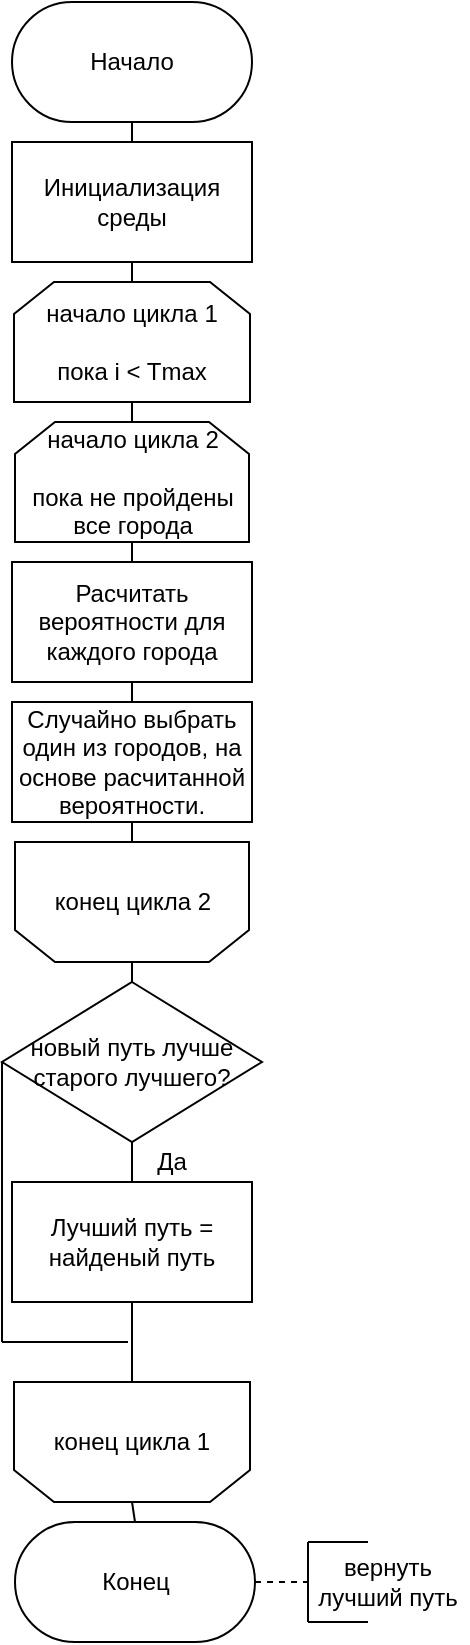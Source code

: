 <mxfile version="10.7.5" type="device"><diagram id="fdi5jTpvu3Vt0dvzzY6a" name="Page-1"><mxGraphModel dx="788" dy="959" grid="1" gridSize="10" guides="1" tooltips="1" connect="1" arrows="1" fold="1" page="1" pageScale="1" pageWidth="827" pageHeight="1169" math="0" shadow="0"><root><mxCell id="0"/><mxCell id="1" parent="0"/><mxCell id="CtskG5aWmMlODIJyLJDD-1" value="Начало&lt;br&gt;" style="rounded=1;whiteSpace=wrap;html=1;arcSize=50;" vertex="1" parent="1"><mxGeometry x="292" y="120" width="120" height="60" as="geometry"/></mxCell><mxCell id="CtskG5aWmMlODIJyLJDD-2" value="Инициализация среды" style="rounded=0;whiteSpace=wrap;html=1;" vertex="1" parent="1"><mxGeometry x="292" y="190" width="120" height="60" as="geometry"/></mxCell><mxCell id="CtskG5aWmMlODIJyLJDD-3" value="" style="endArrow=none;html=1;entryX=0.5;entryY=1;entryDx=0;entryDy=0;exitX=0.5;exitY=0;exitDx=0;exitDy=0;" edge="1" parent="1" source="CtskG5aWmMlODIJyLJDD-2" target="CtskG5aWmMlODIJyLJDD-1"><mxGeometry width="50" height="50" relative="1" as="geometry"><mxPoint x="170" y="250" as="sourcePoint"/><mxPoint x="220" y="200" as="targetPoint"/></mxGeometry></mxCell><mxCell id="CtskG5aWmMlODIJyLJDD-6" value="начало цикла 1&lt;br&gt;&lt;br&gt;пока i &amp;lt; Tmax&lt;br&gt;" style="shape=loopLimit;whiteSpace=wrap;html=1;" vertex="1" parent="1"><mxGeometry x="293" y="260" width="118" height="60" as="geometry"/></mxCell><mxCell id="CtskG5aWmMlODIJyLJDD-7" value="" style="endArrow=none;html=1;entryX=0.5;entryY=1;entryDx=0;entryDy=0;exitX=0.5;exitY=0;exitDx=0;exitDy=0;" edge="1" parent="1" source="CtskG5aWmMlODIJyLJDD-6" target="CtskG5aWmMlODIJyLJDD-2"><mxGeometry width="50" height="50" relative="1" as="geometry"><mxPoint x="130" y="330" as="sourcePoint"/><mxPoint x="180" y="280" as="targetPoint"/></mxGeometry></mxCell><mxCell id="CtskG5aWmMlODIJyLJDD-8" value="начало цикла 2&lt;br&gt;&lt;br&gt;пока не пройдены все города&lt;br&gt;" style="shape=loopLimit;whiteSpace=wrap;html=1;" vertex="1" parent="1"><mxGeometry x="293.5" y="330" width="117" height="60" as="geometry"/></mxCell><mxCell id="CtskG5aWmMlODIJyLJDD-9" value="" style="endArrow=none;html=1;entryX=0.5;entryY=1;entryDx=0;entryDy=0;exitX=0.5;exitY=0;exitDx=0;exitDy=0;" edge="1" parent="1" source="CtskG5aWmMlODIJyLJDD-8" target="CtskG5aWmMlODIJyLJDD-6"><mxGeometry width="50" height="50" relative="1" as="geometry"><mxPoint x="210" y="360" as="sourcePoint"/><mxPoint x="260" y="310" as="targetPoint"/></mxGeometry></mxCell><mxCell id="CtskG5aWmMlODIJyLJDD-10" value="Расчитать вероятности для каждого города" style="rounded=0;whiteSpace=wrap;html=1;" vertex="1" parent="1"><mxGeometry x="292" y="400" width="120" height="60" as="geometry"/></mxCell><mxCell id="CtskG5aWmMlODIJyLJDD-11" value="" style="endArrow=none;html=1;entryX=0.5;entryY=1;entryDx=0;entryDy=0;exitX=0.5;exitY=0;exitDx=0;exitDy=0;" edge="1" parent="1" source="CtskG5aWmMlODIJyLJDD-10" target="CtskG5aWmMlODIJyLJDD-8"><mxGeometry width="50" height="50" relative="1" as="geometry"><mxPoint x="240" y="480" as="sourcePoint"/><mxPoint x="290" y="430" as="targetPoint"/></mxGeometry></mxCell><mxCell id="CtskG5aWmMlODIJyLJDD-12" value="Случайно выбрать один из городов, на основе расчитанной вероятности." style="rounded=0;whiteSpace=wrap;html=1;" vertex="1" parent="1"><mxGeometry x="292" y="470" width="120" height="60" as="geometry"/></mxCell><mxCell id="CtskG5aWmMlODIJyLJDD-13" value="" style="endArrow=none;html=1;entryX=0.5;entryY=1;entryDx=0;entryDy=0;exitX=0.5;exitY=0;exitDx=0;exitDy=0;" edge="1" parent="1" source="CtskG5aWmMlODIJyLJDD-12" target="CtskG5aWmMlODIJyLJDD-10"><mxGeometry width="50" height="50" relative="1" as="geometry"><mxPoint x="160" y="480" as="sourcePoint"/><mxPoint x="210" y="430" as="targetPoint"/></mxGeometry></mxCell><mxCell id="CtskG5aWmMlODIJyLJDD-14" value="конец цикла 2" style="shape=loopLimit;whiteSpace=wrap;html=1;direction=west;" vertex="1" parent="1"><mxGeometry x="293.5" y="540" width="117" height="60" as="geometry"/></mxCell><mxCell id="CtskG5aWmMlODIJyLJDD-15" value="" style="endArrow=none;html=1;entryX=0.5;entryY=1;entryDx=0;entryDy=0;exitX=0.5;exitY=1;exitDx=0;exitDy=0;" edge="1" parent="1" source="CtskG5aWmMlODIJyLJDD-14" target="CtskG5aWmMlODIJyLJDD-12"><mxGeometry width="50" height="50" relative="1" as="geometry"><mxPoint x="200" y="520" as="sourcePoint"/><mxPoint x="250" y="470" as="targetPoint"/></mxGeometry></mxCell><mxCell id="CtskG5aWmMlODIJyLJDD-16" value="новый путь лучше старого лучшего?" style="rhombus;whiteSpace=wrap;html=1;" vertex="1" parent="1"><mxGeometry x="287" y="610" width="130" height="80" as="geometry"/></mxCell><mxCell id="CtskG5aWmMlODIJyLJDD-17" value="" style="endArrow=none;html=1;entryX=0.5;entryY=0;entryDx=0;entryDy=0;exitX=0.5;exitY=0;exitDx=0;exitDy=0;" edge="1" parent="1" source="CtskG5aWmMlODIJyLJDD-14" target="CtskG5aWmMlODIJyLJDD-16"><mxGeometry width="50" height="50" relative="1" as="geometry"><mxPoint x="170" y="620" as="sourcePoint"/><mxPoint x="220" y="570" as="targetPoint"/></mxGeometry></mxCell><mxCell id="CtskG5aWmMlODIJyLJDD-18" value="" style="endArrow=none;html=1;entryX=0.5;entryY=1;entryDx=0;entryDy=0;" edge="1" parent="1" target="CtskG5aWmMlODIJyLJDD-16"><mxGeometry width="50" height="50" relative="1" as="geometry"><mxPoint x="352" y="710" as="sourcePoint"/><mxPoint x="370" y="710" as="targetPoint"/></mxGeometry></mxCell><mxCell id="CtskG5aWmMlODIJyLJDD-19" value="Лучший путь = найденый путь" style="rounded=0;whiteSpace=wrap;html=1;" vertex="1" parent="1"><mxGeometry x="292" y="710" width="120" height="60" as="geometry"/></mxCell><mxCell id="CtskG5aWmMlODIJyLJDD-20" value="" style="endArrow=none;html=1;entryX=0;entryY=0.5;entryDx=0;entryDy=0;" edge="1" parent="1" target="CtskG5aWmMlODIJyLJDD-16"><mxGeometry width="50" height="50" relative="1" as="geometry"><mxPoint x="287" y="790" as="sourcePoint"/><mxPoint x="240" y="680" as="targetPoint"/></mxGeometry></mxCell><mxCell id="CtskG5aWmMlODIJyLJDD-23" value="Да&lt;br&gt;" style="text;html=1;strokeColor=none;fillColor=none;align=center;verticalAlign=middle;whiteSpace=wrap;rounded=0;" vertex="1" parent="1"><mxGeometry x="352" y="690" width="40" height="20" as="geometry"/></mxCell><mxCell id="CtskG5aWmMlODIJyLJDD-24" value="конец цикла 1&lt;br&gt;" style="shape=loopLimit;whiteSpace=wrap;html=1;direction=west;" vertex="1" parent="1"><mxGeometry x="293" y="810" width="118" height="60" as="geometry"/></mxCell><mxCell id="CtskG5aWmMlODIJyLJDD-26" value="" style="endArrow=none;html=1;entryX=0.5;entryY=1;entryDx=0;entryDy=0;exitX=0.5;exitY=1;exitDx=0;exitDy=0;" edge="1" parent="1" source="CtskG5aWmMlODIJyLJDD-24" target="CtskG5aWmMlODIJyLJDD-19"><mxGeometry width="50" height="50" relative="1" as="geometry"><mxPoint x="320" y="830" as="sourcePoint"/><mxPoint x="370" y="780" as="targetPoint"/></mxGeometry></mxCell><mxCell id="CtskG5aWmMlODIJyLJDD-27" value="" style="endArrow=none;html=1;" edge="1" parent="1"><mxGeometry width="50" height="50" relative="1" as="geometry"><mxPoint x="287" y="790" as="sourcePoint"/><mxPoint x="350" y="790" as="targetPoint"/></mxGeometry></mxCell><mxCell id="CtskG5aWmMlODIJyLJDD-28" value="Конец" style="rounded=1;whiteSpace=wrap;html=1;arcSize=50;" vertex="1" parent="1"><mxGeometry x="293.5" y="880" width="120" height="60" as="geometry"/></mxCell><mxCell id="CtskG5aWmMlODIJyLJDD-29" value="" style="endArrow=none;html=1;entryX=0.5;entryY=0;entryDx=0;entryDy=0;exitX=0.5;exitY=0;exitDx=0;exitDy=0;" edge="1" parent="1" source="CtskG5aWmMlODIJyLJDD-28" target="CtskG5aWmMlODIJyLJDD-24"><mxGeometry width="50" height="50" relative="1" as="geometry"><mxPoint y="780" as="sourcePoint"/><mxPoint x="50" y="730" as="targetPoint"/></mxGeometry></mxCell><mxCell id="CtskG5aWmMlODIJyLJDD-30" value="" style="endArrow=none;dashed=1;html=1;exitX=1;exitY=0.5;exitDx=0;exitDy=0;" edge="1" parent="1" source="CtskG5aWmMlODIJyLJDD-28"><mxGeometry width="50" height="50" relative="1" as="geometry"><mxPoint x="550" y="910" as="sourcePoint"/><mxPoint x="440" y="910" as="targetPoint"/></mxGeometry></mxCell><mxCell id="CtskG5aWmMlODIJyLJDD-31" value="" style="endArrow=none;html=1;" edge="1" parent="1"><mxGeometry width="50" height="50" relative="1" as="geometry"><mxPoint x="440" y="930" as="sourcePoint"/><mxPoint x="440" y="890" as="targetPoint"/></mxGeometry></mxCell><mxCell id="CtskG5aWmMlODIJyLJDD-32" value="" style="endArrow=none;html=1;" edge="1" parent="1"><mxGeometry width="50" height="50" relative="1" as="geometry"><mxPoint x="440" y="890" as="sourcePoint"/><mxPoint x="470" y="890" as="targetPoint"/></mxGeometry></mxCell><mxCell id="CtskG5aWmMlODIJyLJDD-33" value="" style="endArrow=none;html=1;" edge="1" parent="1"><mxGeometry width="50" height="50" relative="1" as="geometry"><mxPoint x="440" y="930" as="sourcePoint"/><mxPoint x="470" y="930" as="targetPoint"/></mxGeometry></mxCell><mxCell id="CtskG5aWmMlODIJyLJDD-34" value="вернуть лучший путь" style="text;html=1;strokeColor=none;fillColor=none;align=center;verticalAlign=middle;whiteSpace=wrap;rounded=0;" vertex="1" parent="1"><mxGeometry x="440" y="890" width="80" height="40" as="geometry"/></mxCell></root></mxGraphModel></diagram></mxfile>